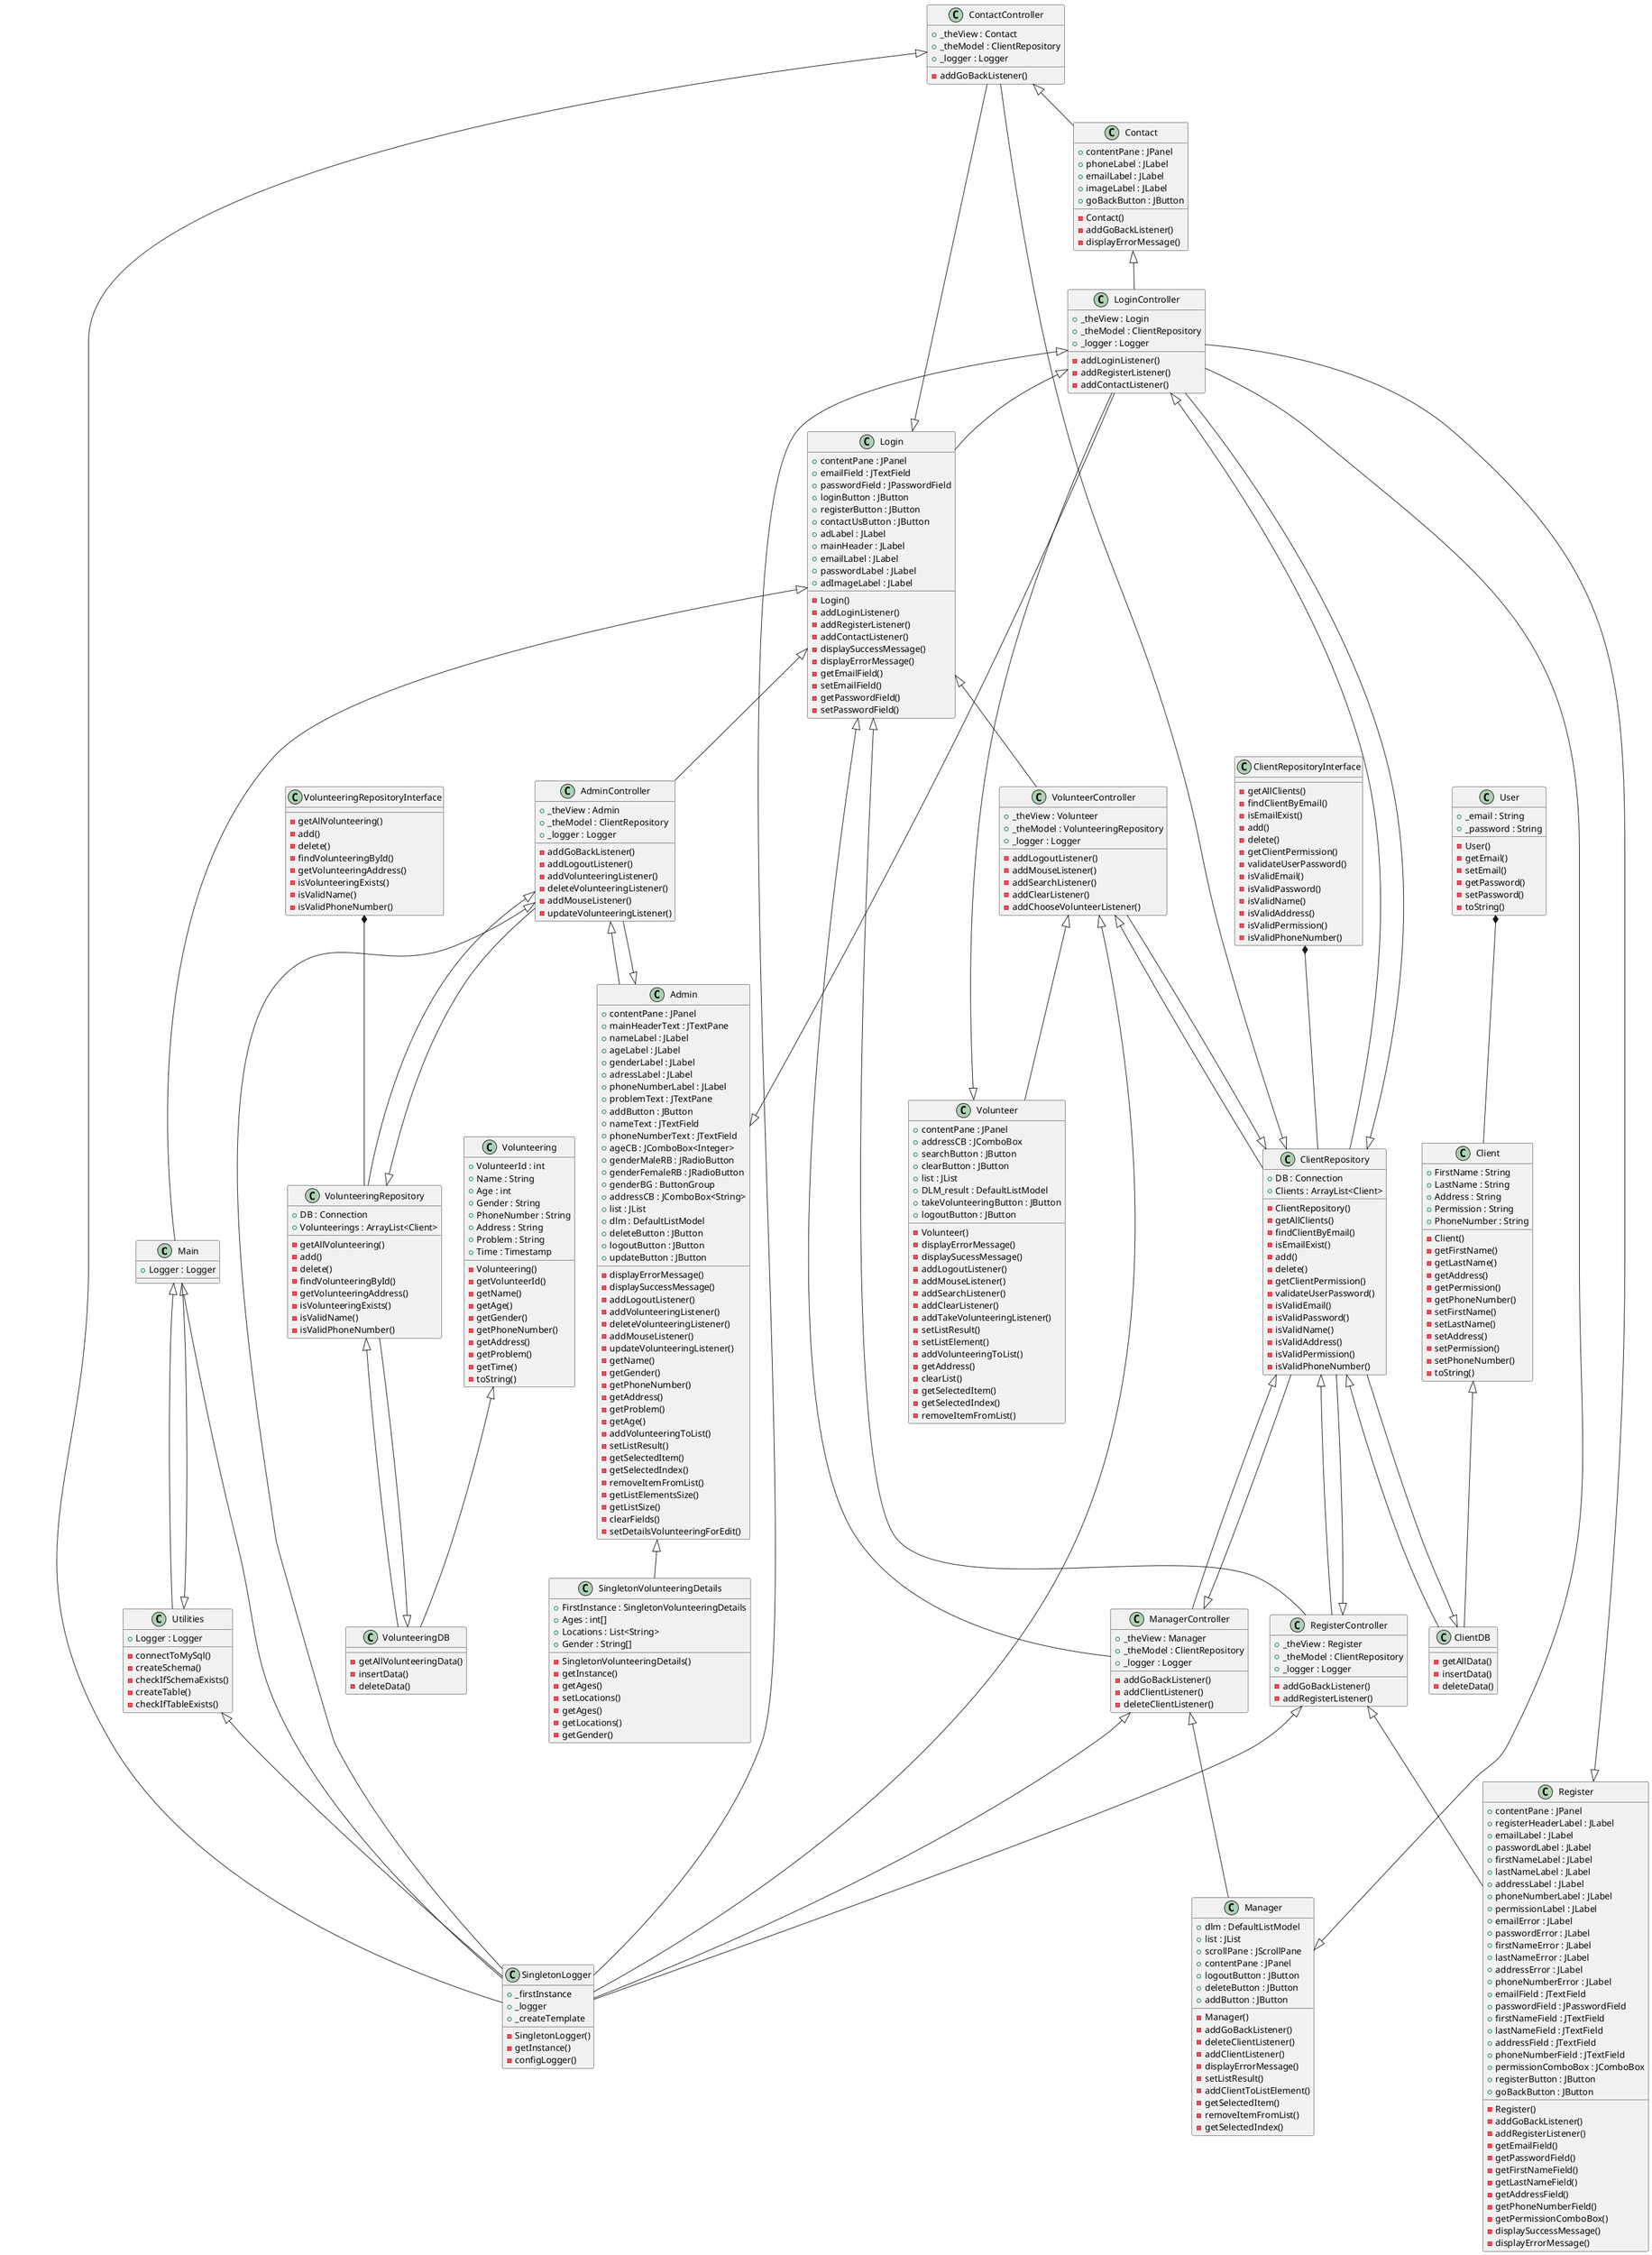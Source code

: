 @startuml

class Main {
    +Logger : Logger
}

class SingletonLogger {
    +_firstInstance
    +_logger
    +_createTemplate
    -SingletonLogger()
    -getInstance()
    -configLogger()
}

class User {
    +_email : String
    +_password : String
    -User()
    -getEmail()
    -setEmail()
    -getPassword()
    -setPassword()
    -toString()
}

class Client {
    +FirstName : String
    +LastName : String
    +Address : String
    +Permission : String
    +PhoneNumber : String
    -Client()
    -getFirstName()
    -getLastName()
    -getAddress()
    -getPermission()
    -getPhoneNumber()
    -setFirstName()
    -setLastName()
    -setAddress()
    -setPermission()
    -setPhoneNumber()
    -toString()
}

class Volunteering {
    +VolunteerId : int
    +Name : String
    +Age : int
    +Gender : String
    +PhoneNumber : String
    +Address : String
    +Problem : String
    +Time : Timestamp
    -Volunteering()
    -getVolunteerId()
    -getName()
    -getAge()
    -getGender()
    -getPhoneNumber()
    -getAddress()
    -getProblem()
    -getTime()
    -toString()
}

class SingletonVolunteeringDetails {
    +FirstInstance : SingletonVolunteeringDetails
    +Ages : int[]
    +Locations : List<String>
    +Gender : String[]
    -SingletonVolunteeringDetails()
    -getInstance()
    -getAges()
    -setLocations()
    -getAges()
    -getLocations()
    -getGender()
}

class ContactController {
    +_theView : Contact
    +_theModel : ClientRepository
    +_logger : Logger
    -addGoBackListener()
}

class AdminController {
    +_theView : Admin
    +_theModel : ClientRepository
    +_logger : Logger
    -addGoBackListener()
    -addLogoutListener()
    -addVolunteeringListener()
    -deleteVolunteeringListener()
    -addMouseListener()
    -updateVolunteeringListener()
}

class LoginController {
    +_theView : Login
    +_theModel : ClientRepository
    +_logger : Logger
    -addLoginListener()
    -addRegisterListener()
    -addContactListener()
}

class ManagerController {
    +_theView : Manager
    +_theModel : ClientRepository
    +_logger : Logger
    -addGoBackListener()
    -addClientListener()
    -deleteClientListener()
}

class RegisterController {
    +_theView : Register
    +_theModel : ClientRepository
    +_logger : Logger
    -addGoBackListener()
    -addRegisterListener()
}

class VolunteerController {
    +_theView : Volunteer
    +_theModel : VolunteeringRepository
    +_logger : Logger
    -addLogoutListener()
    -addMouseListener()
    -addSearchListener()
    -addClearListener()
    -addChooseVolunteerListener()
}

class Contact {
    +contentPane : JPanel
    +phoneLabel : JLabel
    +emailLabel : JLabel
    +imageLabel : JLabel
    +goBackButton : JButton
    -Contact()
    -addGoBackListener()
    -displayErrorMessage()
}

class Admin {
    +contentPane : JPanel
    +mainHeaderText : JTextPane
    +nameLabel : JLabel
    +ageLabel : JLabel
    +genderLabel : JLabel
    +adressLabel : JLabel
    +phoneNumberLabel : JLabel
    +problemText : JTextPane
    +addButton : JButton
    +nameText : JTextField
    +phoneNumberText : JTextField
    +ageCB : JComboBox<Integer>
    +genderMaleRB : JRadioButton
    +genderFemaleRB : JRadioButton
    +genderBG : ButtonGroup
    +addressCB : JComboBox<String>
    +list : JList
    +dlm : DefaultListModel
    +deleteButton : JButton
    +logoutButton : JButton
    +updateButton : JButton
    -displayErrorMessage()
    -displaySuccessMessage()
    -addLogoutListener()
    -addVolunteeringListener()
    -deleteVolunteeringListener()
    -addMouseListener()
    -updateVolunteeringListener()
    -getName()
    -getGender()
    -getPhoneNumber()
    -getAddress()
    -getProblem()
    -getAge()
    -addVolunteeringToList()
    -setListResult()
    -getSelectedItem()
    -getSelectedIndex()
    -removeItemFromList()
    -getListElementsSize()
    -getListSize()
    -clearFields()
    -setDetailsVolunteeringForEdit()
}

class Login {
    +contentPane : JPanel 
    +emailField : JTextField 
    +passwordField : JPasswordField 
    +loginButton : JButton 
    +registerButton : JButton 
    +contactUsButton : JButton 
    +adLabel : JLabel 
    +mainHeader : JLabel 
    +emailLabel : JLabel 
    +passwordLabel : JLabel 
    +adImageLabel : JLabel
    -Login()
    -addLoginListener()
    -addRegisterListener()
    -addContactListener()
    -displaySuccessMessage()
    -displayErrorMessage()
    -getEmailField()
    -setEmailField()
    -getPasswordField()
    -setPasswordField()
}

class Manager {
    +dlm : DefaultListModel
    +list : JList
    +scrollPane : JScrollPane
    +contentPane : JPanel
    +logoutButton : JButton
    +deleteButton : JButton
    +addButton : JButton
    -Manager()
    -addGoBackListener()
    -deleteClientListener()
    -addClientListener()
    -displayErrorMessage()
    -setListResult()
    -addClientToListElement()
    -getSelectedItem()
    -removeItemFromList()
    -getSelectedIndex()
}

class Register {
    +contentPane : JPanel
    +registerHeaderLabel : JLabel
    +emailLabel : JLabel
    +passwordLabel : JLabel
    +firstNameLabel : JLabel
    +lastNameLabel : JLabel
    +addressLabel : JLabel
    +phoneNumberLabel : JLabel
    +permissionLabel : JLabel
    +emailError : JLabel
    +passwordError : JLabel
    +firstNameError : JLabel
    +lastNameError : JLabel
    +addressError : JLabel
    +phoneNumberError : JLabel
    +emailField : JTextField
    +passwordField : JPasswordField
    +firstNameField : JTextField
    +lastNameField : JTextField
    +addressField : JTextField
    +phoneNumberField : JTextField
    +permissionComboBox : JComboBox
    +registerButton : JButton
    +goBackButton : JButton
    -Register()
    -addGoBackListener()
    -addRegisterListener()
    -getEmailField()
    -getPasswordField()
    -getFirstNameField()
    -getLastNameField()
    -getAddressField()
    -getPhoneNumberField()
    -getPermissionComboBox()
    -displaySuccessMessage()
    -displayErrorMessage()
}

class Volunteer {
    +contentPane : JPanel 
    +addressCB : JComboBox 
    +searchButton : JButton 
    +clearButton : JButton 
    +list : JList 
    +DLM_result : DefaultListModel 
    +takeVolunteeringButton : JButton 
    +logoutButton : JButton
    -Volunteer()
    -displayErrorMessage()
    -displaySucessMessage()
    -addLogoutListener()
    -addMouseListener()
    -addSearchListener()
    -addClearListener()
    -addTakeVolunteeringListener()
    -setListResult()
    -setListElement()
    -addVolunteeringToList()
    -getAddress()
    -clearList()
    -getSelectedItem()
    -getSelectedIndex()
    -removeItemFromList()
}

class Utilities {
    +Logger : Logger
    -connectToMySql()
    -createSchema()
    -checkIfSchemaExists()
    -createTable()
    -checkIfTableExists()
}

class ClientDB {
    -getAllData()
    -insertData()
    -deleteData()
}

class ClientRepositoryInterface {
    -getAllClients()
    -findClientByEmail()
    -isEmailExist()
    -add()
    -delete()
    -getClientPermission()
    -validateUserPassword()
    -isValidEmail()
    -isValidPassword()
    -isValidName()
    -isValidAddress()
    -isValidPermission()
    -isValidPhoneNumber()
}

class ClientRepository {
    +DB : Connection
    +Clients : ArrayList<Client>
    -ClientRepository()
    -getAllClients()
    -findClientByEmail()
    -isEmailExist()
    -add()
    -delete()
    -getClientPermission()
    -validateUserPassword()
    -isValidEmail()
    -isValidPassword()
    -isValidName()
    -isValidAddress()
    -isValidPermission()
    -isValidPhoneNumber()
}

class VolunteeringDB {
    -getAllVolunteeringData()
    -insertData()
    -deleteData()
}

class VolunteeringRepositoryInterface {
    -getAllVolunteering()
    -add()
    -delete()
    -findVolunteeringById()
    -getVolunteeringAddress()
    -isVolunteeringExists()
    -isValidName()
    -isValidPhoneNumber()
}

class VolunteeringRepository {
    +DB : Connection
    +Volunteerings : ArrayList<Client>
    -getAllVolunteering()
    -add()
    -delete()
    -findVolunteeringById()
    -getVolunteeringAddress()
    -isVolunteeringExists()
    -isValidName()
    -isValidPhoneNumber()
}

Utilities <|-- Main
Main <|-- Utilities
Login <|-- Main
AdminController <|-- Admin
Admin <|-- AdminController
Admin <|-- SingletonVolunteeringDetails
ContactController <|-- Contact
Login <|-- ContactController
Contact <|-- LoginController
LoginController <|-- Login
Admin <|-- LoginController
Manager <|-- LoginController
Volunteer <|-- LoginController
Register <|-- LoginController
Login <|-- AdminController
Login <|-- ManagerController
Login <|-- VolunteerController
Login <|-- RegisterController
ManagerController <|-- Manager
RegisterController <|-- Register
VolunteerController <|-- Volunteer
ClientRepositoryInterface *-- ClientRepository
VolunteeringRepositoryInterface *-- VolunteeringRepository
User *-- Client
VolunteeringRepository <|-- AdminController
AdminController <|-- VolunteeringRepository
ClientRepository <|-- ContactController
ClientRepository <|-- LoginController
LoginController <|-- ClientRepository
ClientRepository <|-- ManagerController
ManagerController <|-- ClientRepository
ClientRepository <|-- RegisterController
RegisterController <|-- ClientRepository
ClientRepository <|-- VolunteerController
VolunteerController <|-- ClientRepository
ClientDB <|-- ClientRepository
Client <|-- ClientDB
ClientRepository <|-- ClientDB
VolunteeringDB <|-- VolunteeringRepository
Volunteering <|-- VolunteeringDB
VolunteeringRepository <|-- VolunteeringDB
ContactController <|-- SingletonLogger
AdminController <|-- SingletonLogger
LoginController <|-- SingletonLogger
ManagerController <|-- SingletonLogger
RegisterController <|-- SingletonLogger
VolunteerController <|-- SingletonLogger
Utilities <|-- SingletonLogger
Main <|-- SingletonLogger

@enduml